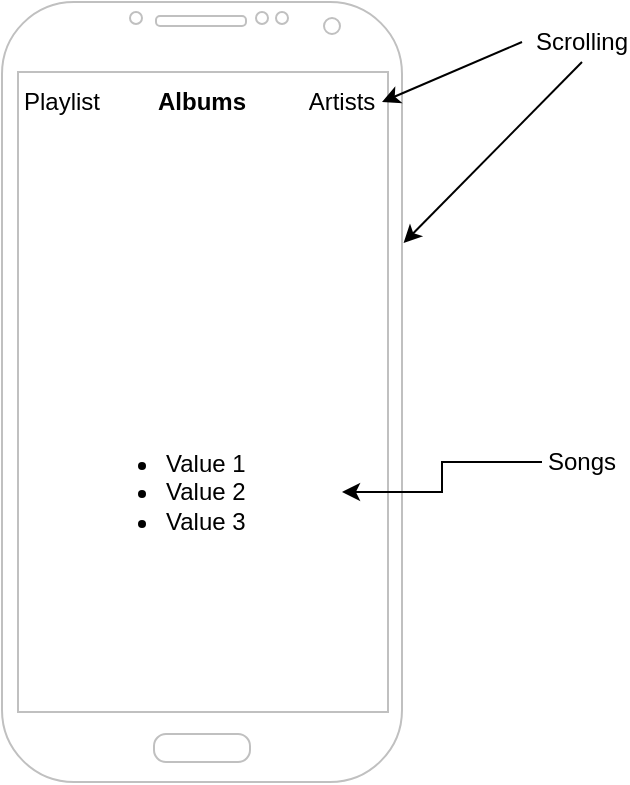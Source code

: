 <mxfile version="12.5.5" type="device"><diagram id="nzKxMuPpJI6YBiFjALHP" name="Page-1"><mxGraphModel dx="904" dy="476" grid="1" gridSize="10" guides="1" tooltips="1" connect="1" arrows="1" fold="1" page="1" pageScale="1" pageWidth="850" pageHeight="1100" math="0" shadow="0"><root><mxCell id="0"/><mxCell id="1" parent="0"/><mxCell id="1MGkFX782X2SaNI-BEpw-15" value="" style="shape=image;html=1;verticalAlign=top;verticalLabelPosition=bottom;labelBackgroundColor=#ffffff;imageAspect=0;aspect=fixed;image=https://cdn3.iconfinder.com/data/icons/document-icons-2/30/647715-image-128.png;opacity=25;" vertex="1" parent="1"><mxGeometry x="80" y="200" width="50" height="50" as="geometry"/></mxCell><mxCell id="1MGkFX782X2SaNI-BEpw-14" value="" style="shape=image;html=1;verticalAlign=top;verticalLabelPosition=bottom;labelBackgroundColor=#ffffff;imageAspect=0;aspect=fixed;image=https://cdn3.iconfinder.com/data/icons/document-icons-2/30/647715-image-128.png;opacity=25;" vertex="1" parent="1"><mxGeometry x="230" y="200" width="50" height="50" as="geometry"/></mxCell><mxCell id="1MGkFX782X2SaNI-BEpw-11" value="" style="shape=image;html=1;verticalAlign=top;verticalLabelPosition=bottom;labelBackgroundColor=#ffffff;imageAspect=0;aspect=fixed;image=https://cdn3.iconfinder.com/data/icons/document-icons-2/30/647715-image-128.png;opacity=50;" vertex="1" parent="1"><mxGeometry x="190" y="195" width="60" height="60" as="geometry"/></mxCell><mxCell id="1MGkFX782X2SaNI-BEpw-1" value="" style="verticalLabelPosition=bottom;verticalAlign=top;html=1;shadow=0;dashed=0;strokeWidth=1;shape=mxgraph.android.phone2;strokeColor=#c0c0c0;" vertex="1" parent="1"><mxGeometry x="80" y="100" width="200" height="390" as="geometry"/></mxCell><mxCell id="1MGkFX782X2SaNI-BEpw-2" value="Playlist" style="text;html=1;strokeColor=none;fillColor=none;align=center;verticalAlign=middle;whiteSpace=wrap;rounded=0;" vertex="1" parent="1"><mxGeometry x="90" y="140" width="40" height="20" as="geometry"/></mxCell><mxCell id="1MGkFX782X2SaNI-BEpw-3" value="&lt;b&gt;Albums&lt;/b&gt;" style="text;html=1;strokeColor=none;fillColor=none;align=center;verticalAlign=middle;whiteSpace=wrap;rounded=0;" vertex="1" parent="1"><mxGeometry x="160" y="140" width="40" height="20" as="geometry"/></mxCell><mxCell id="1MGkFX782X2SaNI-BEpw-4" value="Artists" style="text;html=1;strokeColor=none;fillColor=none;align=center;verticalAlign=middle;whiteSpace=wrap;rounded=0;" vertex="1" parent="1"><mxGeometry x="230" y="140" width="40" height="20" as="geometry"/></mxCell><mxCell id="1MGkFX782X2SaNI-BEpw-5" value="" style="endArrow=classic;html=1;entryX=1;entryY=0.5;entryDx=0;entryDy=0;" edge="1" parent="1" target="1MGkFX782X2SaNI-BEpw-4"><mxGeometry width="50" height="50" relative="1" as="geometry"><mxPoint x="340" y="120" as="sourcePoint"/><mxPoint x="340" y="140" as="targetPoint"/><Array as="points"/></mxGeometry></mxCell><mxCell id="1MGkFX782X2SaNI-BEpw-6" value="Scrolling" style="text;html=1;strokeColor=none;fillColor=none;align=center;verticalAlign=middle;whiteSpace=wrap;rounded=0;" vertex="1" parent="1"><mxGeometry x="350" y="110" width="40" height="20" as="geometry"/></mxCell><mxCell id="1MGkFX782X2SaNI-BEpw-10" value="" style="shape=image;html=1;verticalAlign=top;verticalLabelPosition=bottom;labelBackgroundColor=#ffffff;imageAspect=0;aspect=fixed;image=https://cdn3.iconfinder.com/data/icons/document-icons-2/30/647715-image-128.png" vertex="1" parent="1"><mxGeometry x="145" y="190" width="70" height="70" as="geometry"/></mxCell><mxCell id="1MGkFX782X2SaNI-BEpw-13" value="" style="shape=image;html=1;verticalAlign=top;verticalLabelPosition=bottom;labelBackgroundColor=#ffffff;imageAspect=0;aspect=fixed;image=https://cdn3.iconfinder.com/data/icons/document-icons-2/30/647715-image-128.png;opacity=50;" vertex="1" parent="1"><mxGeometry x="110" y="195" width="60" height="60" as="geometry"/></mxCell><mxCell id="1MGkFX782X2SaNI-BEpw-16" value="" style="endArrow=classic;html=1;entryX=1.004;entryY=0.309;entryDx=0;entryDy=0;entryPerimeter=0;exitX=0.5;exitY=1;exitDx=0;exitDy=0;" edge="1" parent="1" source="1MGkFX782X2SaNI-BEpw-6" target="1MGkFX782X2SaNI-BEpw-1"><mxGeometry width="50" height="50" relative="1" as="geometry"><mxPoint x="340" y="255" as="sourcePoint"/><mxPoint x="390" y="205" as="targetPoint"/></mxGeometry></mxCell><mxCell id="1MGkFX782X2SaNI-BEpw-17" value="&lt;ul&gt;&lt;li&gt;Value 1&lt;/li&gt;&lt;li&gt;Value 2&lt;/li&gt;&lt;li&gt;Value 3&lt;/li&gt;&lt;/ul&gt;" style="text;strokeColor=none;fillColor=none;html=1;whiteSpace=wrap;verticalAlign=middle;overflow=hidden;opacity=25;" vertex="1" parent="1"><mxGeometry x="120" y="270" width="130" height="150" as="geometry"/></mxCell><mxCell id="1MGkFX782X2SaNI-BEpw-21" style="edgeStyle=orthogonalEdgeStyle;rounded=0;orthogonalLoop=1;jettySize=auto;html=1;" edge="1" parent="1" source="1MGkFX782X2SaNI-BEpw-19" target="1MGkFX782X2SaNI-BEpw-17"><mxGeometry relative="1" as="geometry"/></mxCell><mxCell id="1MGkFX782X2SaNI-BEpw-19" value="Songs" style="text;html=1;strokeColor=none;fillColor=none;align=center;verticalAlign=middle;whiteSpace=wrap;rounded=0;opacity=25;" vertex="1" parent="1"><mxGeometry x="350" y="320" width="40" height="20" as="geometry"/></mxCell></root></mxGraphModel></diagram></mxfile>